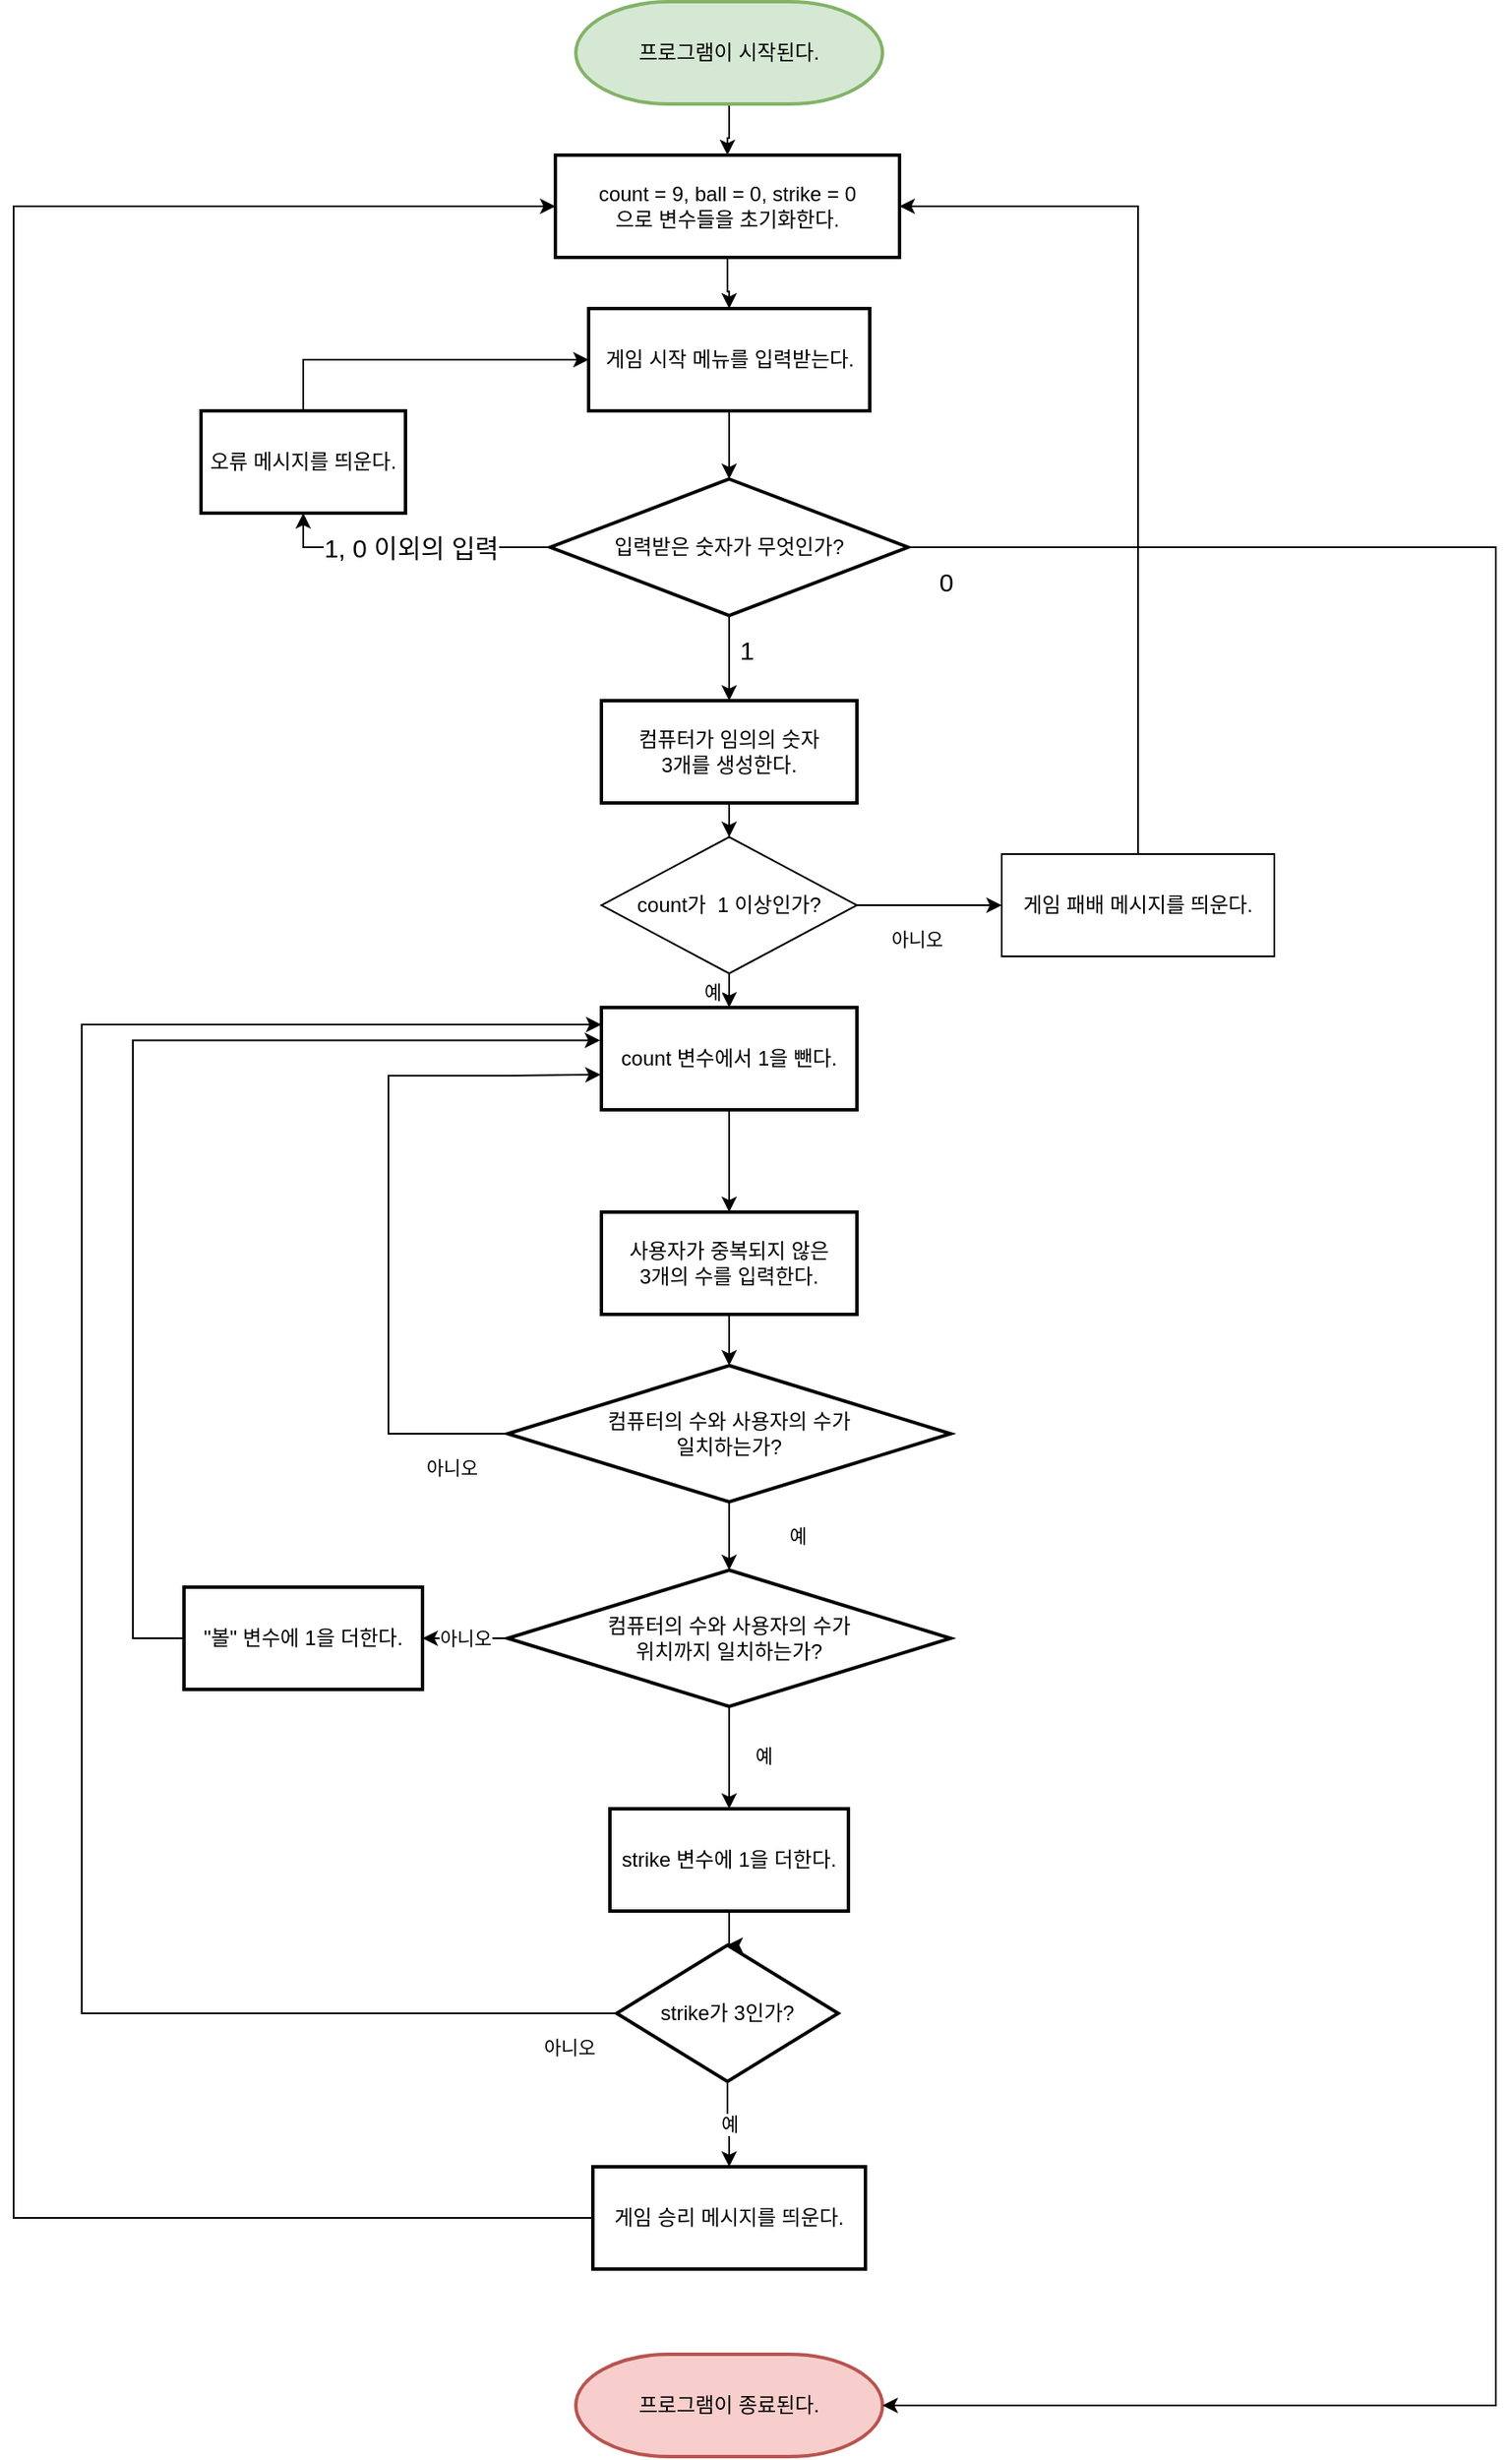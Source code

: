<mxfile version="20.2.3" type="device"><diagram id="4Rf3w2PSwbikKnrycbEK" name="페이지-1"><mxGraphModel dx="3192" dy="2639" grid="1" gridSize="10" guides="1" tooltips="1" connect="1" arrows="1" fold="1" page="1" pageScale="1" pageWidth="827" pageHeight="1169" math="0" shadow="0"><root><mxCell id="0"/><mxCell id="1" parent="0"/><mxCell id="1xwDmJftgChs9F32aOlD-5" style="edgeStyle=orthogonalEdgeStyle;rounded=0;orthogonalLoop=1;jettySize=auto;html=1;entryX=0.5;entryY=0;entryDx=0;entryDy=0;" edge="1" parent="1" source="huUcPnzOJg-ekmWJVmEI-1" target="1xwDmJftgChs9F32aOlD-1"><mxGeometry relative="1" as="geometry"/></mxCell><mxCell id="huUcPnzOJg-ekmWJVmEI-1" value="프로그램이 시작된다." style="strokeWidth=2;html=1;shape=mxgraph.flowchart.terminator;whiteSpace=wrap;fillColor=#d5e8d4;strokeColor=#82b366;" parent="1" vertex="1"><mxGeometry x="-70" y="-820" width="180" height="60" as="geometry"/></mxCell><mxCell id="huUcPnzOJg-ekmWJVmEI-5" value="" style="edgeStyle=orthogonalEdgeStyle;rounded=0;orthogonalLoop=1;jettySize=auto;html=1;" parent="1" source="huUcPnzOJg-ekmWJVmEI-2" target="huUcPnzOJg-ekmWJVmEI-4" edge="1"><mxGeometry relative="1" as="geometry"/></mxCell><mxCell id="huUcPnzOJg-ekmWJVmEI-2" value="사용자가 중복되지 않은&lt;br&gt;3개의 수를 입력한다." style="whiteSpace=wrap;html=1;strokeWidth=2;" parent="1" vertex="1"><mxGeometry x="-55" y="-110" width="150" height="60" as="geometry"/></mxCell><mxCell id="huUcPnzOJg-ekmWJVmEI-44" value="예" style="edgeStyle=orthogonalEdgeStyle;rounded=0;orthogonalLoop=1;jettySize=auto;html=1;entryX=0.5;entryY=0;entryDx=0;entryDy=0;fontSize=11;" parent="1" source="huUcPnzOJg-ekmWJVmEI-4" target="huUcPnzOJg-ekmWJVmEI-11" edge="1"><mxGeometry y="40" relative="1" as="geometry"><mxPoint as="offset"/></mxGeometry></mxCell><mxCell id="huUcPnzOJg-ekmWJVmEI-4" value="컴퓨터의 수와 사용자의 수가&lt;br&gt;일치하는가?" style="rhombus;whiteSpace=wrap;html=1;strokeWidth=2;" parent="1" vertex="1"><mxGeometry x="-110" y="-20" width="260" height="80" as="geometry"/></mxCell><mxCell id="huUcPnzOJg-ekmWJVmEI-9" value="아니오" style="edgeStyle=segmentEdgeStyle;endArrow=classic;html=1;rounded=0;exitX=0;exitY=0.5;exitDx=0;exitDy=0;fontSize=11;entryX=-0.003;entryY=0.656;entryDx=0;entryDy=0;entryPerimeter=0;" parent="1" source="huUcPnzOJg-ekmWJVmEI-4" target="huUcPnzOJg-ekmWJVmEI-19" edge="1"><mxGeometry x="-0.838" y="20" width="50" height="50" relative="1" as="geometry"><mxPoint x="-120" y="-120" as="sourcePoint"/><mxPoint x="-110" y="-310" as="targetPoint"/><Array as="points"><mxPoint x="-180" y="20"/><mxPoint x="-180" y="-190"/><mxPoint x="-110" y="-190"/></Array><mxPoint as="offset"/></mxGeometry></mxCell><mxCell id="huUcPnzOJg-ekmWJVmEI-47" value="아니오" style="edgeStyle=orthogonalEdgeStyle;rounded=0;orthogonalLoop=1;jettySize=auto;html=1;fontSize=11;" parent="1" source="huUcPnzOJg-ekmWJVmEI-11" target="huUcPnzOJg-ekmWJVmEI-46" edge="1"><mxGeometry relative="1" as="geometry"/></mxCell><mxCell id="huUcPnzOJg-ekmWJVmEI-49" value="예" style="edgeStyle=orthogonalEdgeStyle;rounded=0;orthogonalLoop=1;jettySize=auto;html=1;fontSize=11;" parent="1" source="huUcPnzOJg-ekmWJVmEI-11" target="huUcPnzOJg-ekmWJVmEI-48" edge="1"><mxGeometry y="20" relative="1" as="geometry"><mxPoint y="-1" as="offset"/></mxGeometry></mxCell><mxCell id="huUcPnzOJg-ekmWJVmEI-11" value="컴퓨터의 수와 사용자의 수가&lt;br&gt;위치까지 일치하는가?" style="rhombus;whiteSpace=wrap;html=1;strokeWidth=2;" parent="1" vertex="1"><mxGeometry x="-110" y="100" width="260" height="80" as="geometry"/></mxCell><mxCell id="1xwDmJftgChs9F32aOlD-8" style="edgeStyle=orthogonalEdgeStyle;rounded=0;orthogonalLoop=1;jettySize=auto;html=1;entryX=0.5;entryY=0;entryDx=0;entryDy=0;" edge="1" parent="1" source="huUcPnzOJg-ekmWJVmEI-16" target="huUcPnzOJg-ekmWJVmEI-21"><mxGeometry relative="1" as="geometry"/></mxCell><mxCell id="huUcPnzOJg-ekmWJVmEI-16" value="컴퓨터가 임의의 숫자&lt;br&gt;3개를 생성한다." style="whiteSpace=wrap;html=1;strokeWidth=2;" parent="1" vertex="1"><mxGeometry x="-55" y="-410" width="150" height="60" as="geometry"/></mxCell><mxCell id="1xwDmJftgChs9F32aOlD-7" style="edgeStyle=orthogonalEdgeStyle;rounded=0;orthogonalLoop=1;jettySize=auto;html=1;entryX=0.5;entryY=0;entryDx=0;entryDy=0;" edge="1" parent="1" source="huUcPnzOJg-ekmWJVmEI-19" target="huUcPnzOJg-ekmWJVmEI-2"><mxGeometry relative="1" as="geometry"/></mxCell><mxCell id="huUcPnzOJg-ekmWJVmEI-19" value="count 변수에서 1을 뺀다." style="whiteSpace=wrap;html=1;strokeWidth=2;" parent="1" vertex="1"><mxGeometry x="-55" y="-230" width="150" height="60" as="geometry"/></mxCell><mxCell id="huUcPnzOJg-ekmWJVmEI-26" value="예" style="edgeStyle=orthogonalEdgeStyle;rounded=0;orthogonalLoop=1;jettySize=auto;html=1;" parent="1" source="huUcPnzOJg-ekmWJVmEI-21" edge="1"><mxGeometry x="0.0" y="-10" relative="1" as="geometry"><mxPoint as="offset"/><mxPoint x="20" y="-230" as="targetPoint"/></mxGeometry></mxCell><mxCell id="huUcPnzOJg-ekmWJVmEI-67" value="아니오" style="edgeStyle=orthogonalEdgeStyle;rounded=0;orthogonalLoop=1;jettySize=auto;html=1;entryX=0;entryY=0.5;entryDx=0;entryDy=0;fontSize=11;" parent="1" source="huUcPnzOJg-ekmWJVmEI-21" target="huUcPnzOJg-ekmWJVmEI-64" edge="1"><mxGeometry x="-0.176" y="-20" relative="1" as="geometry"><mxPoint as="offset"/></mxGeometry></mxCell><mxCell id="huUcPnzOJg-ekmWJVmEI-21" value="count가&amp;nbsp; 1 이상인가?" style="rhombus;whiteSpace=wrap;html=1;" parent="1" vertex="1"><mxGeometry x="-55" y="-330" width="150" height="80" as="geometry"/></mxCell><mxCell id="huUcPnzOJg-ekmWJVmEI-28" value="프로그램이 종료된다." style="strokeWidth=2;html=1;shape=mxgraph.flowchart.terminator;whiteSpace=wrap;fillColor=#f8cecc;strokeColor=#b85450;" parent="1" vertex="1"><mxGeometry x="-70" y="560" width="180" height="60" as="geometry"/></mxCell><mxCell id="huUcPnzOJg-ekmWJVmEI-34" value="" style="edgeStyle=orthogonalEdgeStyle;rounded=0;orthogonalLoop=1;jettySize=auto;html=1;" parent="1" source="huUcPnzOJg-ekmWJVmEI-30" target="huUcPnzOJg-ekmWJVmEI-33" edge="1"><mxGeometry relative="1" as="geometry"/></mxCell><mxCell id="huUcPnzOJg-ekmWJVmEI-30" value="게임 시작 메뉴를 입력받는다." style="whiteSpace=wrap;html=1;strokeWidth=2;" parent="1" vertex="1"><mxGeometry x="-62.5" y="-640" width="165" height="60" as="geometry"/></mxCell><mxCell id="huUcPnzOJg-ekmWJVmEI-35" value="1" style="edgeStyle=orthogonalEdgeStyle;rounded=0;orthogonalLoop=1;jettySize=auto;html=1;fontSize=15;entryX=0.5;entryY=0;entryDx=0;entryDy=0;" parent="1" source="huUcPnzOJg-ekmWJVmEI-33" target="huUcPnzOJg-ekmWJVmEI-16" edge="1"><mxGeometry x="-0.2" y="10" relative="1" as="geometry"><mxPoint x="20" y="-430" as="targetPoint"/><mxPoint as="offset"/></mxGeometry></mxCell><mxCell id="huUcPnzOJg-ekmWJVmEI-36" value="0" style="edgeStyle=orthogonalEdgeStyle;rounded=0;orthogonalLoop=1;jettySize=auto;html=1;entryX=1;entryY=0.5;entryDx=0;entryDy=0;entryPerimeter=0;fontSize=15;" parent="1" source="huUcPnzOJg-ekmWJVmEI-33" target="huUcPnzOJg-ekmWJVmEI-28" edge="1"><mxGeometry x="-0.976" y="-20" relative="1" as="geometry"><Array as="points"><mxPoint x="470" y="-500"/><mxPoint x="470" y="590"/></Array><mxPoint as="offset"/></mxGeometry></mxCell><mxCell id="huUcPnzOJg-ekmWJVmEI-39" value="1, 0 이외의 입력" style="edgeStyle=orthogonalEdgeStyle;rounded=0;orthogonalLoop=1;jettySize=auto;html=1;fontSize=15;entryX=0.5;entryY=1;entryDx=0;entryDy=0;" parent="1" source="huUcPnzOJg-ekmWJVmEI-33" target="huUcPnzOJg-ekmWJVmEI-38" edge="1"><mxGeometry relative="1" as="geometry"/></mxCell><mxCell id="huUcPnzOJg-ekmWJVmEI-33" value="입력받은 숫자가 무엇인가?" style="rhombus;whiteSpace=wrap;html=1;strokeWidth=2;" parent="1" vertex="1"><mxGeometry x="-85" y="-540" width="210" height="80" as="geometry"/></mxCell><mxCell id="huUcPnzOJg-ekmWJVmEI-40" style="edgeStyle=orthogonalEdgeStyle;rounded=0;orthogonalLoop=1;jettySize=auto;html=1;entryX=0;entryY=0.5;entryDx=0;entryDy=0;fontSize=15;" parent="1" source="huUcPnzOJg-ekmWJVmEI-38" target="huUcPnzOJg-ekmWJVmEI-30" edge="1"><mxGeometry relative="1" as="geometry"><Array as="points"><mxPoint x="-230" y="-610"/></Array></mxGeometry></mxCell><mxCell id="huUcPnzOJg-ekmWJVmEI-38" value="오류 메시지를 띄운다." style="whiteSpace=wrap;html=1;strokeWidth=2;" parent="1" vertex="1"><mxGeometry x="-290" y="-580" width="120" height="60" as="geometry"/></mxCell><mxCell id="huUcPnzOJg-ekmWJVmEI-60" style="edgeStyle=orthogonalEdgeStyle;rounded=0;orthogonalLoop=1;jettySize=auto;html=1;fontSize=11;entryX=-0.005;entryY=0.321;entryDx=0;entryDy=0;entryPerimeter=0;" parent="1" source="huUcPnzOJg-ekmWJVmEI-46" target="huUcPnzOJg-ekmWJVmEI-19" edge="1"><mxGeometry relative="1" as="geometry"><mxPoint x="-80" y="-210" as="targetPoint"/><Array as="points"><mxPoint x="-330" y="140"/><mxPoint x="-330" y="-211"/></Array></mxGeometry></mxCell><mxCell id="huUcPnzOJg-ekmWJVmEI-46" value="&quot;볼&quot; 변수에 1을 더한다." style="whiteSpace=wrap;html=1;strokeWidth=2;" parent="1" vertex="1"><mxGeometry x="-300" y="110" width="140" height="60" as="geometry"/></mxCell><mxCell id="huUcPnzOJg-ekmWJVmEI-52" value="" style="edgeStyle=orthogonalEdgeStyle;rounded=0;orthogonalLoop=1;jettySize=auto;html=1;fontSize=11;" parent="1" source="huUcPnzOJg-ekmWJVmEI-48" target="huUcPnzOJg-ekmWJVmEI-51" edge="1"><mxGeometry relative="1" as="geometry"/></mxCell><mxCell id="huUcPnzOJg-ekmWJVmEI-48" value="strike 변수에 1을 더한다." style="whiteSpace=wrap;html=1;strokeWidth=2;" parent="1" vertex="1"><mxGeometry x="-50" y="240" width="140" height="60" as="geometry"/></mxCell><mxCell id="huUcPnzOJg-ekmWJVmEI-59" value="예" style="edgeStyle=orthogonalEdgeStyle;rounded=0;orthogonalLoop=1;jettySize=auto;html=1;fontSize=11;" parent="1" source="huUcPnzOJg-ekmWJVmEI-51" target="huUcPnzOJg-ekmWJVmEI-58" edge="1"><mxGeometry relative="1" as="geometry"/></mxCell><mxCell id="huUcPnzOJg-ekmWJVmEI-63" value="아니오" style="edgeStyle=orthogonalEdgeStyle;rounded=0;orthogonalLoop=1;jettySize=auto;html=1;fontSize=11;exitX=0;exitY=0.5;exitDx=0;exitDy=0;" parent="1" source="huUcPnzOJg-ekmWJVmEI-51" edge="1" target="huUcPnzOJg-ekmWJVmEI-19"><mxGeometry x="-0.953" y="20" relative="1" as="geometry"><mxPoint x="-60" y="-220" as="targetPoint"/><Array as="points"><mxPoint x="-360" y="360"/><mxPoint x="-360" y="-220"/></Array><mxPoint as="offset"/></mxGeometry></mxCell><mxCell id="huUcPnzOJg-ekmWJVmEI-51" value="strike가 3인가?" style="rhombus;whiteSpace=wrap;html=1;strokeWidth=2;" parent="1" vertex="1"><mxGeometry x="-46" y="320" width="130" height="80" as="geometry"/></mxCell><mxCell id="1xwDmJftgChs9F32aOlD-3" style="edgeStyle=orthogonalEdgeStyle;rounded=0;orthogonalLoop=1;jettySize=auto;html=1;entryX=0;entryY=0.5;entryDx=0;entryDy=0;" edge="1" parent="1" source="huUcPnzOJg-ekmWJVmEI-58" target="1xwDmJftgChs9F32aOlD-1"><mxGeometry relative="1" as="geometry"><Array as="points"><mxPoint x="-400" y="480"/><mxPoint x="-400" y="-700"/></Array></mxGeometry></mxCell><mxCell id="huUcPnzOJg-ekmWJVmEI-58" value="게임 승리 메시지를 띄운다." style="whiteSpace=wrap;html=1;strokeWidth=2;" parent="1" vertex="1"><mxGeometry x="-60" y="450" width="160" height="60" as="geometry"/></mxCell><mxCell id="1xwDmJftgChs9F32aOlD-2" style="edgeStyle=orthogonalEdgeStyle;rounded=0;orthogonalLoop=1;jettySize=auto;html=1;entryX=1;entryY=0.5;entryDx=0;entryDy=0;exitX=0.5;exitY=0;exitDx=0;exitDy=0;" edge="1" parent="1" source="huUcPnzOJg-ekmWJVmEI-64" target="1xwDmJftgChs9F32aOlD-1"><mxGeometry relative="1" as="geometry"/></mxCell><mxCell id="huUcPnzOJg-ekmWJVmEI-64" value="게임 패배 메시지를 띄운다." style="whiteSpace=wrap;html=1;" parent="1" vertex="1"><mxGeometry x="180" y="-320" width="160" height="60" as="geometry"/></mxCell><mxCell id="1xwDmJftgChs9F32aOlD-6" style="edgeStyle=orthogonalEdgeStyle;rounded=0;orthogonalLoop=1;jettySize=auto;html=1;entryX=0.5;entryY=0;entryDx=0;entryDy=0;" edge="1" parent="1" source="1xwDmJftgChs9F32aOlD-1" target="huUcPnzOJg-ekmWJVmEI-30"><mxGeometry relative="1" as="geometry"/></mxCell><mxCell id="1xwDmJftgChs9F32aOlD-1" value="count = 9, ball = 0, strike = 0&lt;br&gt;으로 변수들을 초기화한다." style="whiteSpace=wrap;html=1;strokeWidth=2;" vertex="1" parent="1"><mxGeometry x="-82" y="-730" width="202" height="60" as="geometry"/></mxCell></root></mxGraphModel></diagram></mxfile>